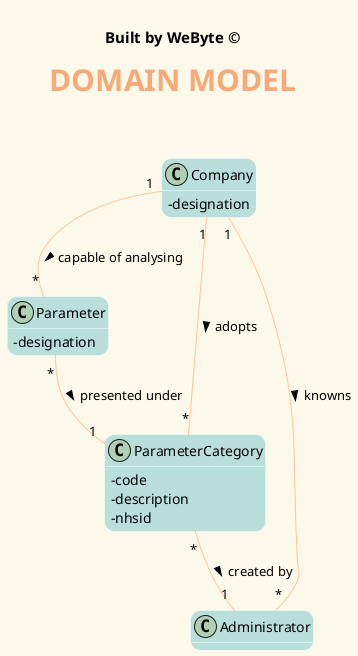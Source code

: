 @startuml
'https://plantuml.com/class-diagram
@startuml
hide methods
' ======= layout =========
skinparam backgroundColor #fcf9ea
skinparam titleBorderRoundCorner 15
skinparam titleFontSize 30
skinparam classAttributeIconSize 0
skinparam titleFontName Arial Black
skinparam titleFontColor #f8a978
skinparam roundcorner 20
skinparam stereotypeCBackgroundColor ffc5a1
skinparam class {

ArrowColor ffc5a1
BorderColor White
BackgroundColor badfdb
}


' ======= title =========
center header


<font color=Black size=15><b>Built by WeByte ©</font>
endheader
title <b>DOMAIN MODEL\n
class Company{
     - designation
    }
class Parameter{
    - designation
}
class ParameterCategory{
    - code
    - description
    - nhsid
}
class Administrator
Company "1" -- "*" Parameter : capable of analysing >
Company "1" -- "*" ParameterCategory : adopts >
Company "1" -- "*" Administrator : knowns >

Parameter "*" -- "1" ParameterCategory : presented under >
ParameterCategory "*" -- "1" Administrator : created by >



@enduml